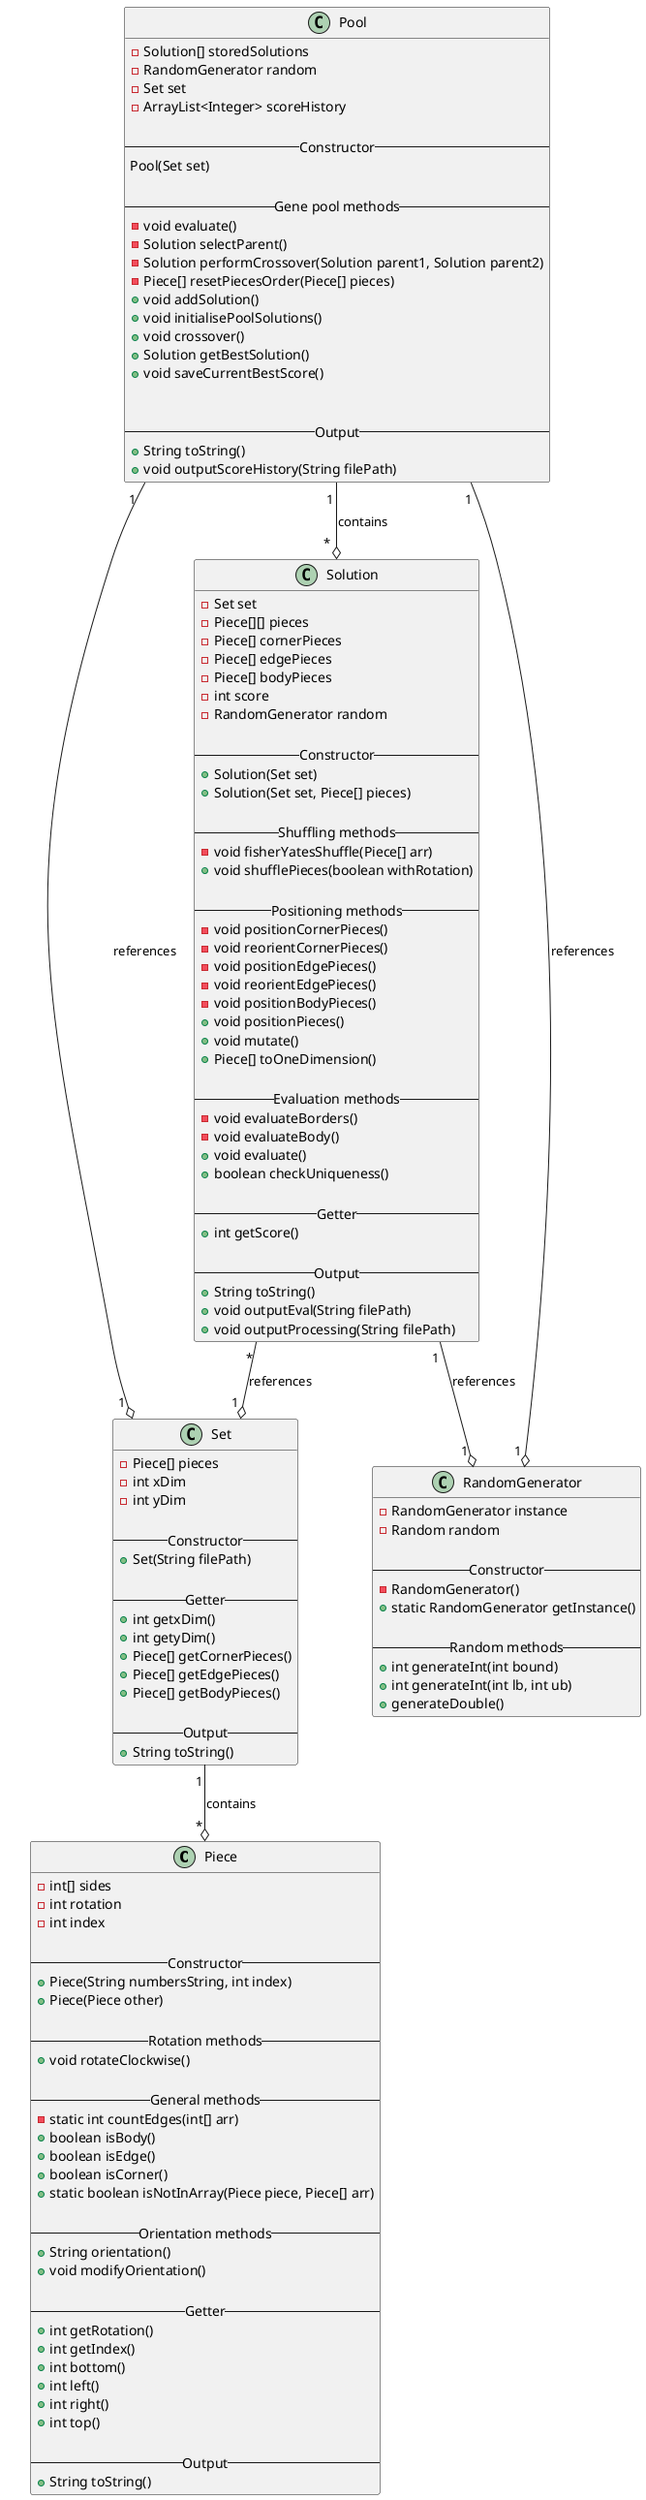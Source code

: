 @startuml

class Piece {
    - int[] sides
    - int rotation
    - int index

    -- Constructor --
    + Piece(String numbersString, int index)
    + Piece(Piece other)

    -- Rotation methods --
    + void rotateClockwise()

    -- General methods --
    - static int countEdges(int[] arr)
    + boolean isBody()
    + boolean isEdge()
    + boolean isCorner()
    + static boolean isNotInArray(Piece piece, Piece[] arr)

    -- Orientation methods --
    + String orientation()
    + void modifyOrientation()

    -- Getter --
    + int getRotation()
    + int getIndex()
    + int bottom()
    + int left()
    + int right()
    + int top()

    -- Output --
    + String toString()
}

class Set {
    - Piece[] pieces
    - int xDim
    - int yDim

    -- Constructor --
    + Set(String filePath)

    -- Getter --
    + int getxDim()
    + int getyDim()
    + Piece[] getCornerPieces()
    + Piece[] getEdgePieces()
    + Piece[] getBodyPieces()

    -- Output --
    + String toString()
}

class Solution {
    - Set set
    - Piece[][] pieces
    - Piece[] cornerPieces
    - Piece[] edgePieces
    - Piece[] bodyPieces
    - int score
    - RandomGenerator random

    -- Constructor --
    + Solution(Set set)
    + Solution(Set set, Piece[] pieces)

    -- Shuffling methods --
    - void fisherYatesShuffle(Piece[] arr)
    + void shufflePieces(boolean withRotation)

    -- Positioning methods --
    - void positionCornerPieces()
    - void reorientCornerPieces()
    - void positionEdgePieces()
    - void reorientEdgePieces()
    - void positionBodyPieces()
    + void positionPieces()
    + void mutate()
    + Piece[] toOneDimension()

    -- Evaluation methods --
    - void evaluateBorders()
    - void evaluateBody()
    + void evaluate()
    + boolean checkUniqueness()

    -- Getter --
    + int getScore()

    -- Output  --
    + String toString()
    + void outputEval(String filePath)
    + void outputProcessing(String filePath)
}

class Pool {
    - Solution[] storedSolutions
    - RandomGenerator random
    - Set set
    - ArrayList<Integer> scoreHistory

    -- Constructor --
    Pool(Set set)

    -- Gene pool methods --
    - void evaluate()
    - Solution selectParent()
    - Solution performCrossover(Solution parent1, Solution parent2)
    - Piece[] resetPiecesOrder(Piece[] pieces)
    + void addSolution()
    + void initialisePoolSolutions()
    + void crossover()
    + Solution getBestSolution()
    + void saveCurrentBestScore()


    -- Output --
    + String toString()
    + void outputScoreHistory(String filePath)
}

class RandomGenerator {
    - RandomGenerator instance
    - Random random

    -- Constructor --
    - RandomGenerator()
    + static RandomGenerator getInstance()

    -- Random methods --
    + int generateInt(int bound)
    + int generateInt(int lb, int ub)
    + generateDouble()
}

Pool " 1 " --o " *  " Solution: contains
Pool " 1 " --o " 1 " Set: references
Pool " 1 " --o " 1 " RandomGenerator: references
Solution " 1 " --o " 1 " RandomGenerator: references
Solution " * " --o " 1 " Set: references
Set "1 " --o " * " Piece: contains

@enduml